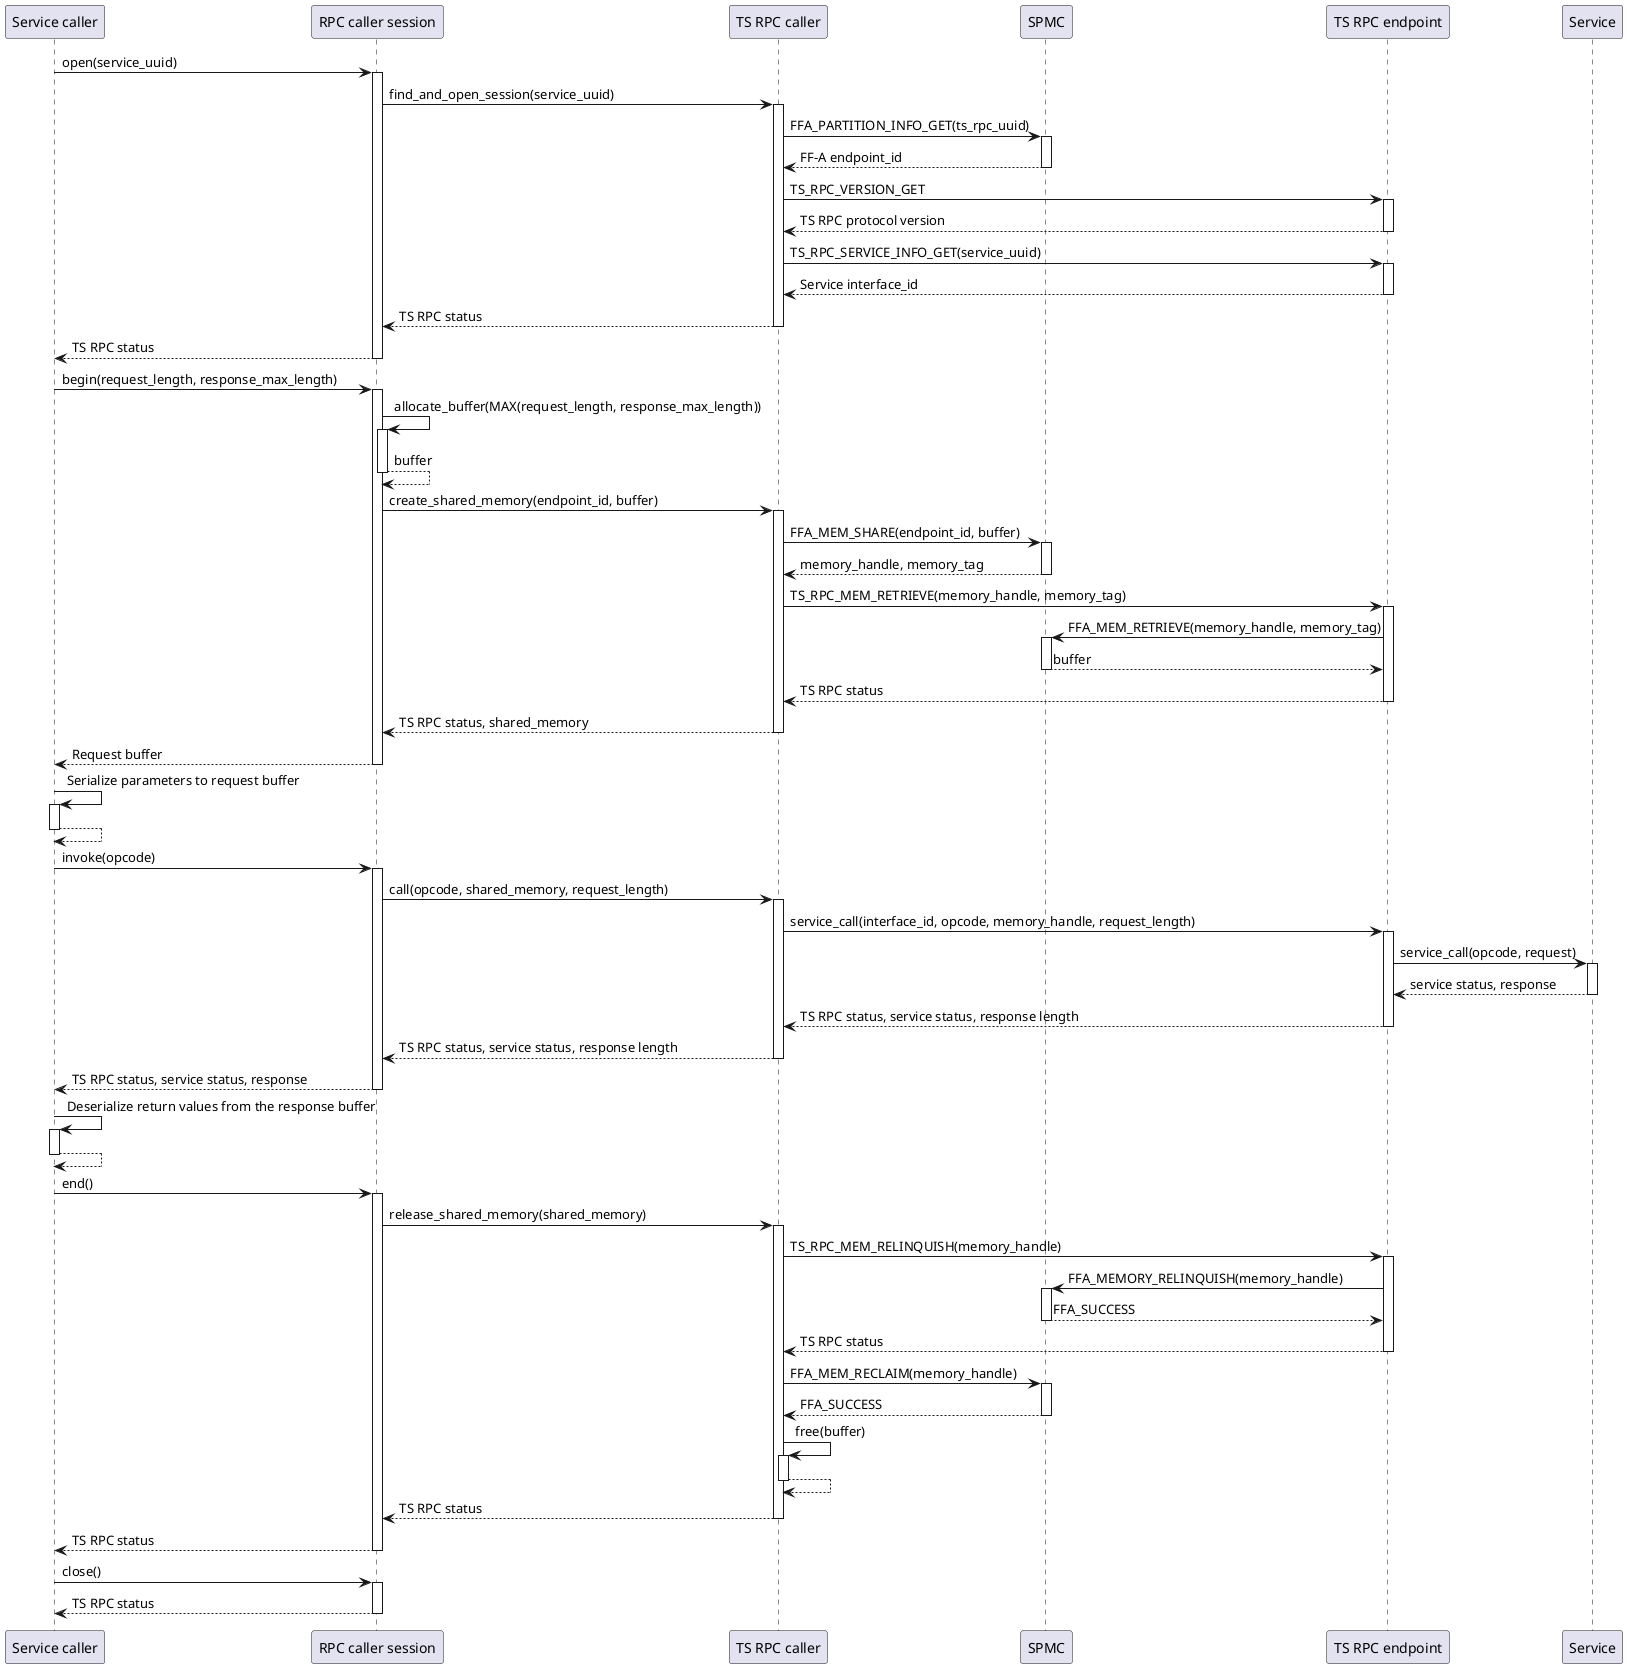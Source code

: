 '-------------------------------------------------------------------------------
' Copyright (c) 2023, Arm Limited and Contributors. All rights reserved.
'
' SPDX-License-Identifier: BSD-3-Clause
'
'-------------------------------------------------------------------------------

@startuml TS RPC call sequence

autoactivate on

participant "Service caller" as service_caller
participant "RPC caller session" as rpc_session
participant "TS RPC caller" as rpc_caller
participant "SPMC" as spmc
participant "TS RPC endpoint" as endpoint
participant "Service" as service

service_caller -> rpc_session: open(service_uuid)

' Sesssion open
rpc_session -> rpc_caller: find_and_open_session(service_uuid)

rpc_caller -> spmc: FFA_PARTITION_INFO_GET(ts_rpc_uuid)
spmc --> rpc_caller: FF-A endpoint_id

rpc_caller -> endpoint: TS_RPC_VERSION_GET
endpoint --> rpc_caller: TS RPC protocol version

rpc_caller -> endpoint: TS_RPC_SERVICE_INFO_GET(service_uuid)
endpoint --> rpc_caller: Service interface_id

rpc_caller --> rpc_session: TS RPC status

rpc_session --> service_caller: TS RPC status

' Begin
service_caller -> rpc_session: begin(request_length, response_max_length)

rpc_session -> rpc_session: allocate_buffer(MAX(request_length, response_max_length))
rpc_session --> rpc_session: buffer

rpc_session -> rpc_caller: create_shared_memory(endpoint_id, buffer)

rpc_caller -> spmc: FFA_MEM_SHARE(endpoint_id, buffer)
spmc --> rpc_caller: memory_handle, memory_tag

rpc_caller -> endpoint: TS_RPC_MEM_RETRIEVE(memory_handle, memory_tag)

endpoint -> spmc: FFA_MEM_RETRIEVE(memory_handle, memory_tag)
spmc --> endpoint: buffer

endpoint --> rpc_caller: TS RPC status

rpc_caller --> rpc_session: TS RPC status, shared_memory

rpc_session --> service_caller: Request buffer

' Serialize
service_caller -> service_caller: Serialize parameters to request buffer
service_caller --> service_caller

' Invoke
service_caller -> rpc_session: invoke(opcode)

rpc_session -> rpc_caller: call(opcode, shared_memory, request_length)

rpc_caller -> endpoint: service_call(interface_id, opcode, memory_handle, request_length)

endpoint -> service: service_call(opcode, request)
service --> endpoint: service status, response

endpoint --> rpc_caller: TS RPC status, service status, response length

rpc_caller --> rpc_session: TS RPC status, service status, response length

rpc_session --> service_caller: TS RPC status, service status, response

' Deserialize
service_caller -> service_caller: Deserialize return values from the response buffer
service_caller --> service_caller

' End
service_caller -> rpc_session: end()

rpc_session -> rpc_caller: release_shared_memory(shared_memory)

rpc_caller -> endpoint: TS_RPC_MEM_RELINQUISH(memory_handle)

endpoint -> spmc: FFA_MEMORY_RELINQUISH(memory_handle)
spmc --> endpoint: FFA_SUCCESS

endpoint --> rpc_caller: TS RPC status

rpc_caller -> spmc: FFA_MEM_RECLAIM(memory_handle)
spmc --> rpc_caller: FFA_SUCCESS

rpc_caller -> rpc_caller: free(buffer)
rpc_caller --> rpc_caller

rpc_caller --> rpc_session: TS RPC status

rpc_session --> service_caller: TS RPC status

service_caller -> rpc_session: close()
rpc_session --> service_caller: TS RPC status
@enduml
